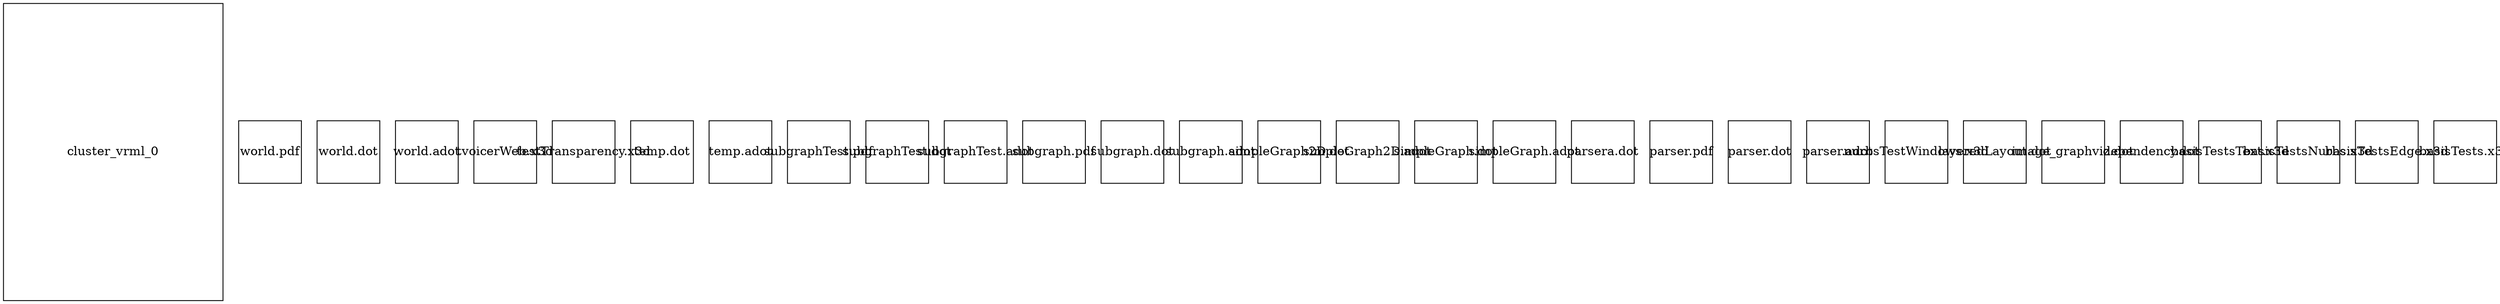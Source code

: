 digraph G {
    cluster_vrml_0 [ shape=rectangle,width=3.5,height=4.75,fixedsize=true,type="node" ];
    "world.pdf" [ shape=rectangle,width=1,height=1,fixedsize=true,type=leaf ];
    "world.dot" [ shape=rectangle,width=1,height=1,fixedsize=true,type=leaf ];
    "world.adot" [ shape=rectangle,width=1,height=1,fixedsize=true,type=leaf ];
    "tvoicerWeb.x3d" [ shape=rectangle,width=1,height=1,fixedsize=true,type=leaf ];
    "testTransparency.x3d" [ shape=rectangle,width=1,height=1,fixedsize=true,type=leaf ];
    "temp.dot" [ shape=rectangle,width=1,height=1,fixedsize=true,type=leaf ];
    "temp.adot" [ shape=rectangle,width=1,height=1,fixedsize=true,type=leaf ];
    "subgraphTest.pdf" [ shape=rectangle,width=1,height=1,fixedsize=true,type=leaf ];
    "subgraphTest.dot" [ shape=rectangle,width=1,height=1,fixedsize=true,type=leaf ];
    "subgraphTest.adot" [ shape=rectangle,width=1,height=1,fixedsize=true,type=leaf ];
    "subgraph.pdf" [ shape=rectangle,width=1,height=1,fixedsize=true,type=leaf ];
    "subgraph.dot" [ shape=rectangle,width=1,height=1,fixedsize=true,type=leaf ];
    "subgraph.adot" [ shape=rectangle,width=1,height=1,fixedsize=true,type=leaf ];
    "simpleGraph2D.dot" [ shape=rectangle,width=1,height=1,fixedsize=true,type=leaf ];
    "simpleGraph2D.adot" [ shape=rectangle,width=1,height=1,fixedsize=true,type=leaf ];
    "simpleGraph.dot" [ shape=rectangle,width=1,height=1,fixedsize=true,type=leaf ];
    "simpleGraph.adot" [ shape=rectangle,width=1,height=1,fixedsize=true,type=leaf ];
    "parsera.dot" [ shape=rectangle,width=1,height=1,fixedsize=true,type=leaf ];
    "parser.pdf" [ shape=rectangle,width=1,height=1,fixedsize=true,type=leaf ];
    "parser.dot" [ shape=rectangle,width=1,height=1,fixedsize=true,type=leaf ];
    "parser.adot" [ shape=rectangle,width=1,height=1,fixedsize=true,type=leaf ];
    "nurbsTestWindows.x3d" [ shape=rectangle,width=1,height=1,fixedsize=true,type=leaf ];
    "layeredLayout.dot" [ shape=rectangle,width=1,height=1,fixedsize=true,type=leaf ];
    "image_graphviz.dot" [ shape=rectangle,width=1,height=1,fixedsize=true,type=leaf ];
    "dependency.dot" [ shape=rectangle,width=1,height=1,fixedsize=true,type=leaf ];
    "basisTestsText.x3d" [ shape=rectangle,width=1,height=1,fixedsize=true,type=leaf ];
    "basisTestsNurbs.x3d" [ shape=rectangle,width=1,height=1,fixedsize=true,type=leaf ];
    "basisTestsEdge.x3d" [ shape=rectangle,width=1,height=1,fixedsize=true,type=leaf ];
    "basisTests.x3d" [ shape=rectangle,width=1,height=1,fixedsize=true,type=leaf ];
}
